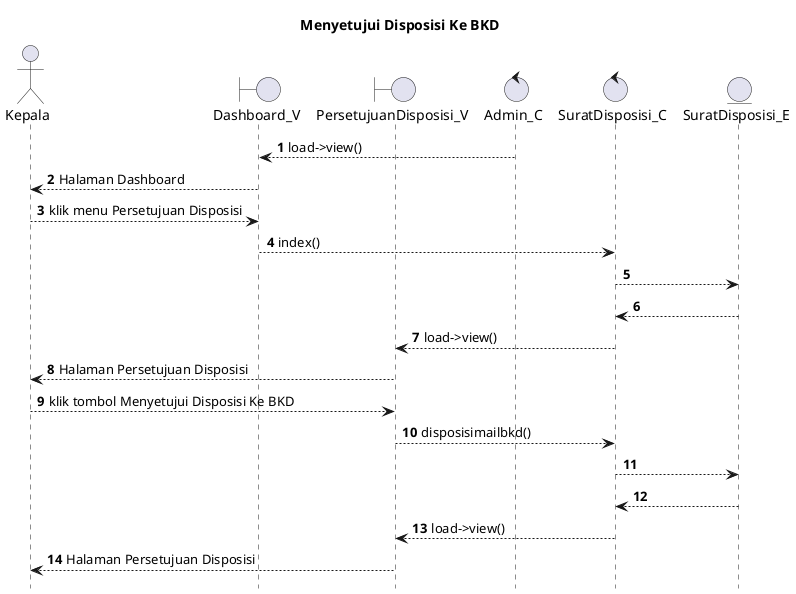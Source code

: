 @startuml

autonumber
hide footbox
title Menyetujui Disposisi Ke BKD

Actor Kepala
boundary Dashboard_V
boundary PersetujuanDisposisi_V
control Admin_C
control SuratDisposisi_C
Entity SuratDisposisi_E

Admin_C --> Dashboard_V: load->view()
Dashboard_V --> Kepala: Halaman Dashboard
Kepala --> Dashboard_V: klik menu Persetujuan Disposisi
Dashboard_V --> SuratDisposisi_C: index()
SuratDisposisi_C --> SuratDisposisi_E:
    
    SuratDisposisi_E --> SuratDisposisi_C:
    SuratDisposisi_C --> PersetujuanDisposisi_V: load->view()
    PersetujuanDisposisi_V --> Kepala: Halaman Persetujuan Disposisi

Kepala --> PersetujuanDisposisi_V: klik tombol Menyetujui Disposisi Ke BKD
PersetujuanDisposisi_V --> SuratDisposisi_C: disposisimailbkd()
SuratDisposisi_C --> SuratDisposisi_E:
   
    SuratDisposisi_E --> SuratDisposisi_C:
    SuratDisposisi_C --> PersetujuanDisposisi_V: load->view()
    PersetujuanDisposisi_V --> Kepala: Halaman Persetujuan Disposisi

@enduml